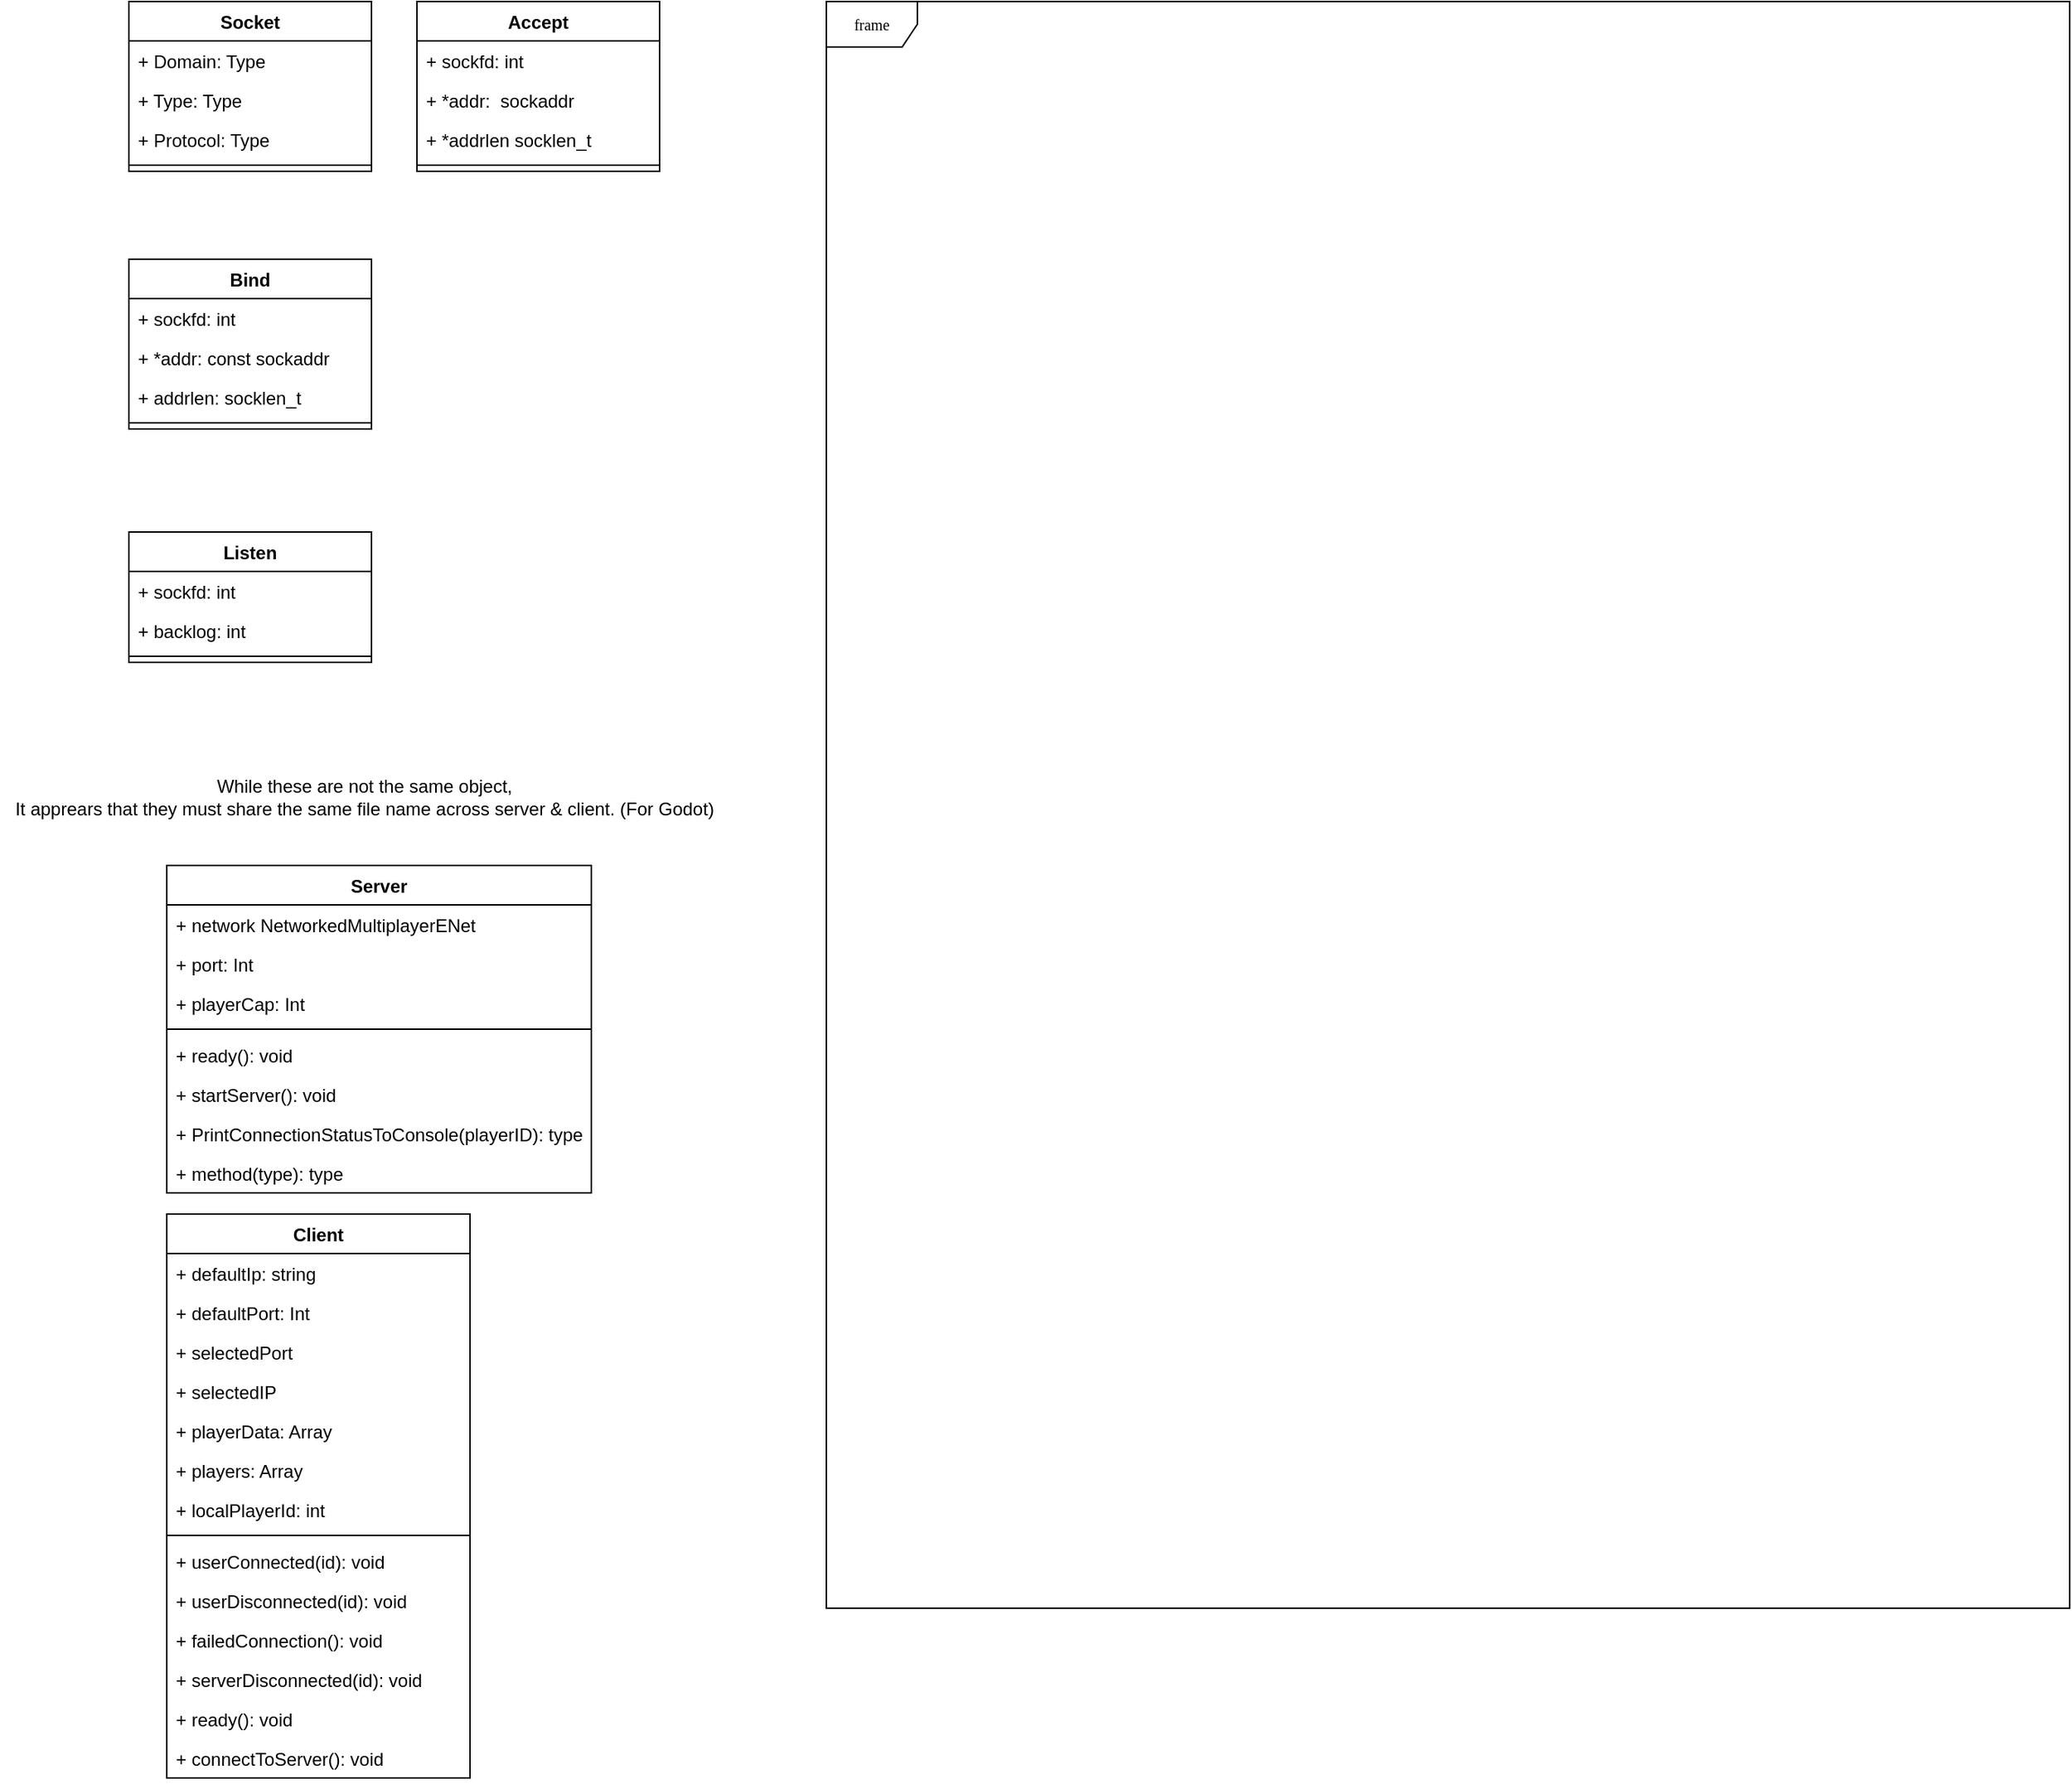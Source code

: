 <mxfile version="13.7.9" type="device"><diagram name="Page-1" id="c4acf3e9-155e-7222-9cf6-157b1a14988f"><mxGraphModel dx="1806" dy="846" grid="1" gridSize="10" guides="1" tooltips="1" connect="1" arrows="1" fold="1" page="1" pageScale="1" pageWidth="850" pageHeight="1100" background="#ffffff" math="0" shadow="0"><root><mxCell id="0"/><mxCell id="1" parent="0"/><mxCell id="17acba5748e5396b-1" value="frame" style="shape=umlFrame;whiteSpace=wrap;html=1;rounded=0;shadow=0;comic=0;labelBackgroundColor=none;strokeWidth=1;fontFamily=Verdana;fontSize=10;align=center;" parent="1" vertex="1"><mxGeometry x="730" y="20" width="820" height="1060" as="geometry"/></mxCell><mxCell id="wa_h59xFKfNab1tcCD57-5" value="Socket" style="swimlane;fontStyle=1;align=center;verticalAlign=top;childLayout=stackLayout;horizontal=1;startSize=26;horizontalStack=0;resizeParent=1;resizeParentMax=0;resizeLast=0;collapsible=1;marginBottom=0;" parent="1" vertex="1"><mxGeometry x="270" y="20" width="160" height="112" as="geometry"/></mxCell><mxCell id="wa_h59xFKfNab1tcCD57-6" value="+ Domain: Type" style="text;strokeColor=none;fillColor=none;align=left;verticalAlign=top;spacingLeft=4;spacingRight=4;overflow=hidden;rotatable=0;points=[[0,0.5],[1,0.5]];portConstraint=eastwest;" parent="wa_h59xFKfNab1tcCD57-5" vertex="1"><mxGeometry y="26" width="160" height="26" as="geometry"/></mxCell><mxCell id="wa_h59xFKfNab1tcCD57-9" value="+ Type: Type" style="text;strokeColor=none;fillColor=none;align=left;verticalAlign=top;spacingLeft=4;spacingRight=4;overflow=hidden;rotatable=0;points=[[0,0.5],[1,0.5]];portConstraint=eastwest;" parent="wa_h59xFKfNab1tcCD57-5" vertex="1"><mxGeometry y="52" width="160" height="26" as="geometry"/></mxCell><mxCell id="wa_h59xFKfNab1tcCD57-10" value="+ Protocol: Type" style="text;strokeColor=none;fillColor=none;align=left;verticalAlign=top;spacingLeft=4;spacingRight=4;overflow=hidden;rotatable=0;points=[[0,0.5],[1,0.5]];portConstraint=eastwest;" parent="wa_h59xFKfNab1tcCD57-5" vertex="1"><mxGeometry y="78" width="160" height="26" as="geometry"/></mxCell><mxCell id="wa_h59xFKfNab1tcCD57-7" value="" style="line;strokeWidth=1;fillColor=none;align=left;verticalAlign=middle;spacingTop=-1;spacingLeft=3;spacingRight=3;rotatable=0;labelPosition=right;points=[];portConstraint=eastwest;" parent="wa_h59xFKfNab1tcCD57-5" vertex="1"><mxGeometry y="104" width="160" height="8" as="geometry"/></mxCell><mxCell id="wa_h59xFKfNab1tcCD57-11" value="Bind" style="swimlane;fontStyle=1;align=center;verticalAlign=top;childLayout=stackLayout;horizontal=1;startSize=26;horizontalStack=0;resizeParent=1;resizeParentMax=0;resizeLast=0;collapsible=1;marginBottom=0;" parent="1" vertex="1"><mxGeometry x="270" y="190" width="160" height="112" as="geometry"/></mxCell><mxCell id="wa_h59xFKfNab1tcCD57-12" value="+ sockfd: int" style="text;strokeColor=none;fillColor=none;align=left;verticalAlign=top;spacingLeft=4;spacingRight=4;overflow=hidden;rotatable=0;points=[[0,0.5],[1,0.5]];portConstraint=eastwest;" parent="wa_h59xFKfNab1tcCD57-11" vertex="1"><mxGeometry y="26" width="160" height="26" as="geometry"/></mxCell><mxCell id="wa_h59xFKfNab1tcCD57-14" value="+ *addr: const sockaddr&#10;" style="text;strokeColor=none;fillColor=none;align=left;verticalAlign=top;spacingLeft=4;spacingRight=4;overflow=hidden;rotatable=0;points=[[0,0.5],[1,0.5]];portConstraint=eastwest;" parent="wa_h59xFKfNab1tcCD57-11" vertex="1"><mxGeometry y="52" width="160" height="26" as="geometry"/></mxCell><mxCell id="wa_h59xFKfNab1tcCD57-13" value="+ addrlen: socklen_t" style="text;strokeColor=none;fillColor=none;align=left;verticalAlign=top;spacingLeft=4;spacingRight=4;overflow=hidden;rotatable=0;points=[[0,0.5],[1,0.5]];portConstraint=eastwest;" parent="wa_h59xFKfNab1tcCD57-11" vertex="1"><mxGeometry y="78" width="160" height="26" as="geometry"/></mxCell><mxCell id="wa_h59xFKfNab1tcCD57-15" value="" style="line;strokeWidth=1;fillColor=none;align=left;verticalAlign=middle;spacingTop=-1;spacingLeft=3;spacingRight=3;rotatable=0;labelPosition=right;points=[];portConstraint=eastwest;" parent="wa_h59xFKfNab1tcCD57-11" vertex="1"><mxGeometry y="104" width="160" height="8" as="geometry"/></mxCell><mxCell id="wa_h59xFKfNab1tcCD57-17" value="Listen" style="swimlane;fontStyle=1;align=center;verticalAlign=top;childLayout=stackLayout;horizontal=1;startSize=26;horizontalStack=0;resizeParent=1;resizeParentMax=0;resizeLast=0;collapsible=1;marginBottom=0;" parent="1" vertex="1"><mxGeometry x="270" y="370" width="160" height="86" as="geometry"/></mxCell><mxCell id="wa_h59xFKfNab1tcCD57-18" value="+ sockfd: int" style="text;strokeColor=none;fillColor=none;align=left;verticalAlign=top;spacingLeft=4;spacingRight=4;overflow=hidden;rotatable=0;points=[[0,0.5],[1,0.5]];portConstraint=eastwest;" parent="wa_h59xFKfNab1tcCD57-17" vertex="1"><mxGeometry y="26" width="160" height="26" as="geometry"/></mxCell><mxCell id="wa_h59xFKfNab1tcCD57-19" value="+ backlog: int" style="text;strokeColor=none;fillColor=none;align=left;verticalAlign=top;spacingLeft=4;spacingRight=4;overflow=hidden;rotatable=0;points=[[0,0.5],[1,0.5]];portConstraint=eastwest;" parent="wa_h59xFKfNab1tcCD57-17" vertex="1"><mxGeometry y="52" width="160" height="26" as="geometry"/></mxCell><mxCell id="wa_h59xFKfNab1tcCD57-21" value="" style="line;strokeWidth=1;fillColor=none;align=left;verticalAlign=middle;spacingTop=-1;spacingLeft=3;spacingRight=3;rotatable=0;labelPosition=right;points=[];portConstraint=eastwest;" parent="wa_h59xFKfNab1tcCD57-17" vertex="1"><mxGeometry y="78" width="160" height="8" as="geometry"/></mxCell><mxCell id="wa_h59xFKfNab1tcCD57-23" value="Accept" style="swimlane;fontStyle=1;align=center;verticalAlign=top;childLayout=stackLayout;horizontal=1;startSize=26;horizontalStack=0;resizeParent=1;resizeParentMax=0;resizeLast=0;collapsible=1;marginBottom=0;" parent="1" vertex="1"><mxGeometry x="460" y="20" width="160" height="112" as="geometry"/></mxCell><mxCell id="wa_h59xFKfNab1tcCD57-24" value="+ sockfd: int" style="text;strokeColor=none;fillColor=none;align=left;verticalAlign=top;spacingLeft=4;spacingRight=4;overflow=hidden;rotatable=0;points=[[0,0.5],[1,0.5]];portConstraint=eastwest;" parent="wa_h59xFKfNab1tcCD57-23" vertex="1"><mxGeometry y="26" width="160" height="26" as="geometry"/></mxCell><mxCell id="wa_h59xFKfNab1tcCD57-25" value="+ *addr:  sockaddr" style="text;strokeColor=none;fillColor=none;align=left;verticalAlign=top;spacingLeft=4;spacingRight=4;overflow=hidden;rotatable=0;points=[[0,0.5],[1,0.5]];portConstraint=eastwest;" parent="wa_h59xFKfNab1tcCD57-23" vertex="1"><mxGeometry y="52" width="160" height="26" as="geometry"/></mxCell><mxCell id="wa_h59xFKfNab1tcCD57-28" value="+ *addrlen socklen_t " style="text;strokeColor=none;fillColor=none;align=left;verticalAlign=top;spacingLeft=4;spacingRight=4;overflow=hidden;rotatable=0;points=[[0,0.5],[1,0.5]];portConstraint=eastwest;" parent="wa_h59xFKfNab1tcCD57-23" vertex="1"><mxGeometry y="78" width="160" height="26" as="geometry"/></mxCell><mxCell id="wa_h59xFKfNab1tcCD57-26" value="" style="line;strokeWidth=1;fillColor=none;align=left;verticalAlign=middle;spacingTop=-1;spacingLeft=3;spacingRight=3;rotatable=0;labelPosition=right;points=[];portConstraint=eastwest;" parent="wa_h59xFKfNab1tcCD57-23" vertex="1"><mxGeometry y="104" width="160" height="8" as="geometry"/></mxCell><mxCell id="4EV-_LkrEfj5hhuq9-w9-1" value="Client" style="swimlane;fontStyle=1;align=center;verticalAlign=top;childLayout=stackLayout;horizontal=1;startSize=26;horizontalStack=0;resizeParent=1;resizeParentMax=0;resizeLast=0;collapsible=1;marginBottom=0;" parent="1" vertex="1"><mxGeometry x="295" y="820" width="200" height="372" as="geometry"/></mxCell><mxCell id="4EV-_LkrEfj5hhuq9-w9-2" value="+ defaultIp: string&#10;" style="text;strokeColor=none;fillColor=none;align=left;verticalAlign=top;spacingLeft=4;spacingRight=4;overflow=hidden;rotatable=0;points=[[0,0.5],[1,0.5]];portConstraint=eastwest;" parent="4EV-_LkrEfj5hhuq9-w9-1" vertex="1"><mxGeometry y="26" width="200" height="26" as="geometry"/></mxCell><mxCell id="4EV-_LkrEfj5hhuq9-w9-19" value="+ defaultPort: Int" style="text;strokeColor=none;fillColor=none;align=left;verticalAlign=top;spacingLeft=4;spacingRight=4;overflow=hidden;rotatable=0;points=[[0,0.5],[1,0.5]];portConstraint=eastwest;" parent="4EV-_LkrEfj5hhuq9-w9-1" vertex="1"><mxGeometry y="52" width="200" height="26" as="geometry"/></mxCell><mxCell id="4EV-_LkrEfj5hhuq9-w9-3" value="+ selectedPort" style="text;strokeColor=none;fillColor=none;align=left;verticalAlign=top;spacingLeft=4;spacingRight=4;overflow=hidden;rotatable=0;points=[[0,0.5],[1,0.5]];portConstraint=eastwest;" parent="4EV-_LkrEfj5hhuq9-w9-1" vertex="1"><mxGeometry y="78" width="200" height="26" as="geometry"/></mxCell><mxCell id="4EV-_LkrEfj5hhuq9-w9-4" value="+ selectedIP" style="text;strokeColor=none;fillColor=none;align=left;verticalAlign=top;spacingLeft=4;spacingRight=4;overflow=hidden;rotatable=0;points=[[0,0.5],[1,0.5]];portConstraint=eastwest;" parent="4EV-_LkrEfj5hhuq9-w9-1" vertex="1"><mxGeometry y="104" width="200" height="26" as="geometry"/></mxCell><mxCell id="u0A_otUEGYMpB279Kcoe-2" value="+ playerData: Array&#10;" style="text;strokeColor=none;fillColor=none;align=left;verticalAlign=top;spacingLeft=4;spacingRight=4;overflow=hidden;rotatable=0;points=[[0,0.5],[1,0.5]];portConstraint=eastwest;" parent="4EV-_LkrEfj5hhuq9-w9-1" vertex="1"><mxGeometry y="130" width="200" height="26" as="geometry"/></mxCell><mxCell id="u0A_otUEGYMpB279Kcoe-3" value="+ players: Array&#10;" style="text;strokeColor=none;fillColor=none;align=left;verticalAlign=top;spacingLeft=4;spacingRight=4;overflow=hidden;rotatable=0;points=[[0,0.5],[1,0.5]];portConstraint=eastwest;" parent="4EV-_LkrEfj5hhuq9-w9-1" vertex="1"><mxGeometry y="156" width="200" height="26" as="geometry"/></mxCell><mxCell id="u0A_otUEGYMpB279Kcoe-1" value="+ localPlayerId: int&#10;" style="text;strokeColor=none;fillColor=none;align=left;verticalAlign=top;spacingLeft=4;spacingRight=4;overflow=hidden;rotatable=0;points=[[0,0.5],[1,0.5]];portConstraint=eastwest;" parent="4EV-_LkrEfj5hhuq9-w9-1" vertex="1"><mxGeometry y="182" width="200" height="26" as="geometry"/></mxCell><mxCell id="4EV-_LkrEfj5hhuq9-w9-5" value="" style="line;strokeWidth=1;fillColor=none;align=left;verticalAlign=middle;spacingTop=-1;spacingLeft=3;spacingRight=3;rotatable=0;labelPosition=right;points=[];portConstraint=eastwest;" parent="4EV-_LkrEfj5hhuq9-w9-1" vertex="1"><mxGeometry y="208" width="200" height="8" as="geometry"/></mxCell><mxCell id="4EV-_LkrEfj5hhuq9-w9-6" value="+ userConnected(id): void" style="text;strokeColor=none;fillColor=none;align=left;verticalAlign=top;spacingLeft=4;spacingRight=4;overflow=hidden;rotatable=0;points=[[0,0.5],[1,0.5]];portConstraint=eastwest;" parent="4EV-_LkrEfj5hhuq9-w9-1" vertex="1"><mxGeometry y="216" width="200" height="26" as="geometry"/></mxCell><mxCell id="4EV-_LkrEfj5hhuq9-w9-7" value="+ userDisconnected(id): void" style="text;strokeColor=none;fillColor=none;align=left;verticalAlign=top;spacingLeft=4;spacingRight=4;overflow=hidden;rotatable=0;points=[[0,0.5],[1,0.5]];portConstraint=eastwest;" parent="4EV-_LkrEfj5hhuq9-w9-1" vertex="1"><mxGeometry y="242" width="200" height="26" as="geometry"/></mxCell><mxCell id="u0A_otUEGYMpB279Kcoe-18" value="+ failedConnection(): void" style="text;strokeColor=none;fillColor=none;align=left;verticalAlign=top;spacingLeft=4;spacingRight=4;overflow=hidden;rotatable=0;points=[[0,0.5],[1,0.5]];portConstraint=eastwest;" parent="4EV-_LkrEfj5hhuq9-w9-1" vertex="1"><mxGeometry y="268" width="200" height="26" as="geometry"/></mxCell><mxCell id="4EV-_LkrEfj5hhuq9-w9-20" value="+ serverDisconnected(id): void&#10;" style="text;strokeColor=none;fillColor=none;align=left;verticalAlign=top;spacingLeft=4;spacingRight=4;overflow=hidden;rotatable=0;points=[[0,0.5],[1,0.5]];portConstraint=eastwest;" parent="4EV-_LkrEfj5hhuq9-w9-1" vertex="1"><mxGeometry y="294" width="200" height="26" as="geometry"/></mxCell><mxCell id="4EV-_LkrEfj5hhuq9-w9-8" value="+ ready(): void&#10;" style="text;strokeColor=none;fillColor=none;align=left;verticalAlign=top;spacingLeft=4;spacingRight=4;overflow=hidden;rotatable=0;points=[[0,0.5],[1,0.5]];portConstraint=eastwest;" parent="4EV-_LkrEfj5hhuq9-w9-1" vertex="1"><mxGeometry y="320" width="200" height="26" as="geometry"/></mxCell><mxCell id="4EV-_LkrEfj5hhuq9-w9-9" value="+ connectToServer(): void&#10;" style="text;strokeColor=none;fillColor=none;align=left;verticalAlign=top;spacingLeft=4;spacingRight=4;overflow=hidden;rotatable=0;points=[[0,0.5],[1,0.5]];portConstraint=eastwest;" parent="4EV-_LkrEfj5hhuq9-w9-1" vertex="1"><mxGeometry y="346" width="200" height="26" as="geometry"/></mxCell><mxCell id="4EV-_LkrEfj5hhuq9-w9-10" value="Server" style="swimlane;fontStyle=1;align=center;verticalAlign=top;childLayout=stackLayout;horizontal=1;startSize=26;horizontalStack=0;resizeParent=1;resizeParentMax=0;resizeLast=0;collapsible=1;marginBottom=0;" parent="1" vertex="1"><mxGeometry x="295" y="590" width="280" height="216" as="geometry"/></mxCell><mxCell id="4EV-_LkrEfj5hhuq9-w9-11" value="+ network NetworkedMultiplayerENet" style="text;strokeColor=none;fillColor=none;align=left;verticalAlign=top;spacingLeft=4;spacingRight=4;overflow=hidden;rotatable=0;points=[[0,0.5],[1,0.5]];portConstraint=eastwest;" parent="4EV-_LkrEfj5hhuq9-w9-10" vertex="1"><mxGeometry y="26" width="280" height="26" as="geometry"/></mxCell><mxCell id="4EV-_LkrEfj5hhuq9-w9-12" value="+ port: Int" style="text;strokeColor=none;fillColor=none;align=left;verticalAlign=top;spacingLeft=4;spacingRight=4;overflow=hidden;rotatable=0;points=[[0,0.5],[1,0.5]];portConstraint=eastwest;" parent="4EV-_LkrEfj5hhuq9-w9-10" vertex="1"><mxGeometry y="52" width="280" height="26" as="geometry"/></mxCell><mxCell id="4EV-_LkrEfj5hhuq9-w9-13" value="+ playerCap: Int" style="text;strokeColor=none;fillColor=none;align=left;verticalAlign=top;spacingLeft=4;spacingRight=4;overflow=hidden;rotatable=0;points=[[0,0.5],[1,0.5]];portConstraint=eastwest;" parent="4EV-_LkrEfj5hhuq9-w9-10" vertex="1"><mxGeometry y="78" width="280" height="26" as="geometry"/></mxCell><mxCell id="4EV-_LkrEfj5hhuq9-w9-14" value="" style="line;strokeWidth=1;fillColor=none;align=left;verticalAlign=middle;spacingTop=-1;spacingLeft=3;spacingRight=3;rotatable=0;labelPosition=right;points=[];portConstraint=eastwest;" parent="4EV-_LkrEfj5hhuq9-w9-10" vertex="1"><mxGeometry y="104" width="280" height="8" as="geometry"/></mxCell><mxCell id="4EV-_LkrEfj5hhuq9-w9-15" value="+ ready(): void" style="text;strokeColor=none;fillColor=none;align=left;verticalAlign=top;spacingLeft=4;spacingRight=4;overflow=hidden;rotatable=0;points=[[0,0.5],[1,0.5]];portConstraint=eastwest;" parent="4EV-_LkrEfj5hhuq9-w9-10" vertex="1"><mxGeometry y="112" width="280" height="26" as="geometry"/></mxCell><mxCell id="4EV-_LkrEfj5hhuq9-w9-16" value="+ startServer(): void&#10;" style="text;strokeColor=none;fillColor=none;align=left;verticalAlign=top;spacingLeft=4;spacingRight=4;overflow=hidden;rotatable=0;points=[[0,0.5],[1,0.5]];portConstraint=eastwest;" parent="4EV-_LkrEfj5hhuq9-w9-10" vertex="1"><mxGeometry y="138" width="280" height="26" as="geometry"/></mxCell><mxCell id="4EV-_LkrEfj5hhuq9-w9-17" value="+ PrintConnectionStatusToConsole(playerID): type" style="text;strokeColor=none;fillColor=none;align=left;verticalAlign=top;spacingLeft=4;spacingRight=4;overflow=hidden;rotatable=0;points=[[0,0.5],[1,0.5]];portConstraint=eastwest;" parent="4EV-_LkrEfj5hhuq9-w9-10" vertex="1"><mxGeometry y="164" width="280" height="26" as="geometry"/></mxCell><mxCell id="4EV-_LkrEfj5hhuq9-w9-18" value="+ method(type): type" style="text;strokeColor=none;fillColor=none;align=left;verticalAlign=top;spacingLeft=4;spacingRight=4;overflow=hidden;rotatable=0;points=[[0,0.5],[1,0.5]];portConstraint=eastwest;" parent="4EV-_LkrEfj5hhuq9-w9-10" vertex="1"><mxGeometry y="190" width="280" height="26" as="geometry"/></mxCell><mxCell id="4EV-_LkrEfj5hhuq9-w9-21" value="While these are not the same object, &lt;br&gt;It apprears that they must share the same file name across server &amp;amp; client. (For Godot)" style="text;html=1;align=center;verticalAlign=middle;resizable=0;points=[];autosize=1;" parent="1" vertex="1"><mxGeometry x="185" y="530" width="480" height="30" as="geometry"/></mxCell></root></mxGraphModel></diagram></mxfile>